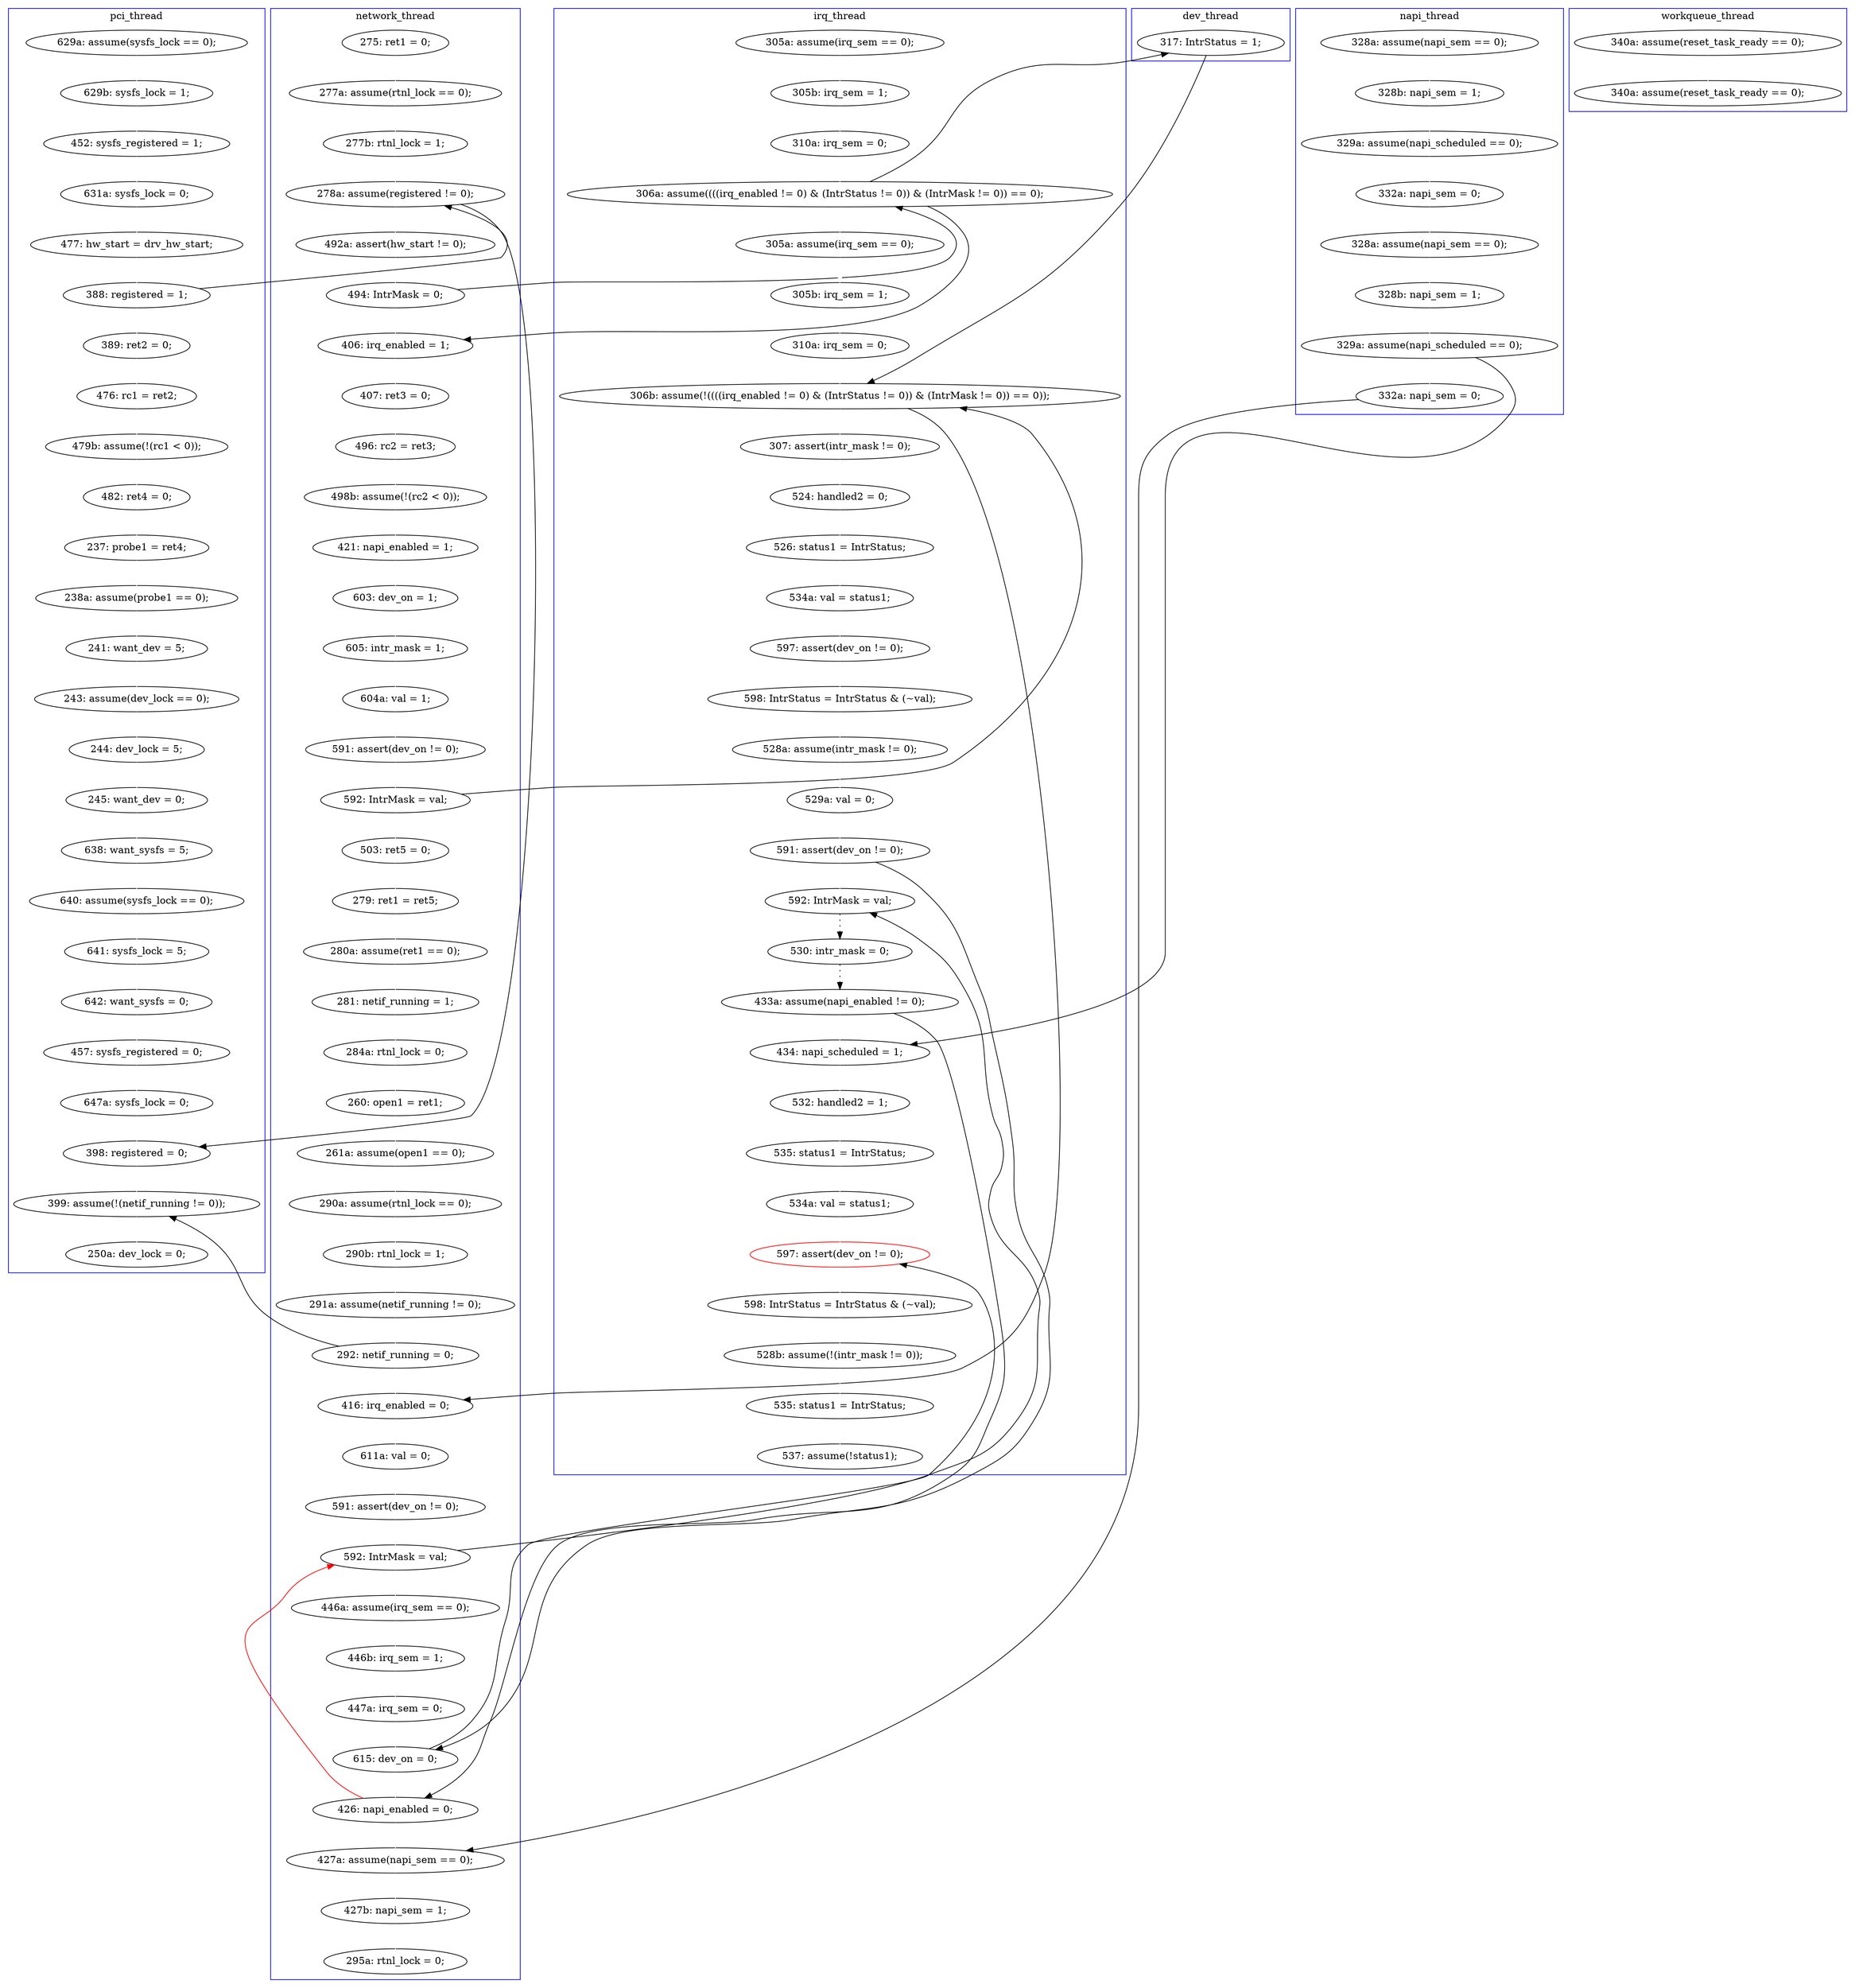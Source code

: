 digraph Counterexample {
	184 -> 206 [color = white, style = solid]
	183 -> 220 [color = black, style = solid, constraint = false]
	108 -> 109 [color = white, style = solid]
	234 -> 207 [color = red, style = solid, constraint = false]
	228 -> 230 [color = white, style = solid]
	91 -> 165 [color = white, style = solid]
	157 -> 158 [color = white, style = solid]
	179 -> 180 [color = white, style = solid]
	53 -> 56 [color = white, style = solid]
	193 -> 194 [color = white, style = solid]
	236 -> 238 [color = white, style = solid]
	142 -> 143 [color = white, style = solid]
	189 -> 191 [color = white, style = solid]
	160 -> 176 [color = black, style = solid, constraint = false]
	76 -> 108 [color = white, style = solid]
	219 -> 220 [color = white, style = solid]
	200 -> 209 [color = white, style = solid]
	158 -> 160 [color = white, style = solid]
	165 -> 179 [color = white, style = solid]
	248 -> 256 [color = white, style = solid]
	69 -> 235 [color = black, style = solid, constraint = false]
	95 -> 96 [color = white, style = solid]
	116 -> 120 [color = white, style = solid]
	83 -> 108 [color = black, style = solid, constraint = false]
	38 -> 39 [color = white, style = solid]
	120 -> 121 [color = white, style = solid]
	125 -> 136 [color = white, style = solid]
	62 -> 63 [color = white, style = solid]
	197 -> 198 [color = white, style = solid]
	200 -> 230 [color = black, style = solid, constraint = false]
	63 -> 64 [color = white, style = solid]
	113 -> 116 [color = white, style = solid]
	39 -> 69 [color = white, style = solid]
	80 -> 81 [color = white, style = solid]
	56 -> 57 [color = white, style = solid]
	203 -> 235 [color = white, style = solid]
	74 -> 76 [color = white, style = solid]
	183 -> 212 [color = white, style = solid]
	253 -> 261 [color = white, style = solid]
	160 -> 164 [color = white, style = solid]
	81 -> 83 [color = white, style = solid]
	79 -> 80 [color = white, style = solid]
	191 -> 193 [color = white, style = solid]
	206 -> 207 [color = white, style = solid]
	141 -> 142 [color = white, style = solid]
	194 -> 197 [color = white, style = solid]
	136 -> 137 [color = white, style = solid]
	129 -> 188 [color = white, style = solid]
	46 -> 51 [color = white, style = solid]
	125 -> 160 [color = black, style = solid, constraint = false]
	164 -> 187 [color = white, style = solid]
	219 -> 234 [color = black, style = solid, constraint = false]
	34 -> 42 [color = white, style = solid]
	162 -> 167 [color = white, style = solid]
	207 -> 209 [color = black, style = solid, constraint = false]
	76 -> 83 [color = black, style = solid, constraint = false]
	161 -> 162 [color = white, style = solid]
	69 -> 74 [color = white, style = solid]
	102 -> 160 [color = black, style = solid, constraint = false]
	137 -> 140 [color = white, style = solid]
	96 -> 97 [color = white, style = solid]
	156 -> 157 [color = white, style = solid]
	58 -> 61 [color = white, style = solid]
	52 -> 53 [color = white, style = solid]
	220 -> 223 [color = white, style = solid]
	230 -> 240 [color = black, style = solid, constraint = false]
	134 -> 203 [color = white, style = solid]
	146 -> 161 [color = white, style = solid]
	83 -> 156 [color = white, style = solid]
	240 -> 242 [color = white, style = solid]
	256 -> 257 [color = white, style = solid]
	198 -> 200 [color = white, style = solid]
	246 -> 250 [color = white, style = solid]
	65 -> 94 [color = white, style = solid]
	180 -> 183 [color = white, style = solid]
	209 -> 213 [color = black, style = dotted]
	207 -> 226 [color = white, style = solid]
	94 -> 95 [color = white, style = solid]
	83 -> 102 [color = black, style = solid, constraint = false]
	61 -> 62 [color = white, style = solid]
	234 -> 245 [color = white, style = solid]
	223 -> 236 [color = white, style = solid]
	176 -> 184 [color = white, style = solid]
	51 -> 69 [color = black, style = solid, constraint = false]
	42 -> 44 [color = white, style = solid]
	171 -> 253 [color = black, style = solid, constraint = false]
	122 -> 124 [color = white, style = solid]
	89 -> 91 [color = white, style = solid]
	51 -> 52 [color = white, style = solid]
	97 -> 134 [color = white, style = solid]
	238 -> 240 [color = white, style = solid]
	88 -> 89 [color = white, style = solid]
	110 -> 113 [color = white, style = solid]
	57 -> 58 [color = white, style = solid]
	64 -> 65 [color = white, style = solid]
	212 -> 245 [color = black, style = solid, constraint = false]
	171 -> 176 [color = white, style = solid]
	44 -> 46 [color = white, style = solid]
	121 -> 122 [color = white, style = solid]
	140 -> 141 [color = white, style = solid]
	245 -> 246 [color = white, style = solid]
	167 -> 171 [color = white, style = solid]
	124 -> 125 [color = white, style = solid]
	36 -> 38 [color = white, style = solid]
	242 -> 248 [color = white, style = solid]
	235 -> 253 [color = white, style = solid]
	227 -> 228 [color = white, style = solid]
	226 -> 227 [color = white, style = solid]
	187 -> 189 [color = white, style = solid]
	213 -> 219 [color = black, style = dotted]
	109 -> 110 [color = white, style = solid]
	33 -> 34 [color = white, style = solid]
	143 -> 146 [color = white, style = solid]
	230 -> 234 [color = white, style = solid]
	subgraph cluster5 {
		label = workqueue_thread
		color = blue
		188  [label = "340a: assume(reset_task_ready == 0);"]
		129  [label = "340a: assume(reset_task_ready == 0);"]
	}
	subgraph cluster4 {
		label = napi_thread
		color = blue
		91  [label = "329a: assume(napi_scheduled == 0);"]
		180  [label = "328b: napi_sem = 1;"]
		165  [label = "332a: napi_sem = 0;"]
		89  [label = "328b: napi_sem = 1;"]
		88  [label = "328a: assume(napi_sem == 0);"]
		212  [label = "332a: napi_sem = 0;"]
		179  [label = "328a: assume(napi_sem == 0);"]
		183  [label = "329a: assume(napi_scheduled == 0);"]
	}
	subgraph cluster7 {
		label = dev_thread
		color = blue
		102  [label = "317: IntrStatus = 1;"]
	}
	subgraph cluster2 {
		label = network_thread
		color = blue
		108  [label = "406: irq_enabled = 1;"]
		142  [label = "284a: rtnl_lock = 0;"]
		136  [label = "503: ret5 = 0;"]
		162  [label = "290b: rtnl_lock = 1;"]
		206  [label = "591: assert(dev_on != 0);"]
		39  [label = "277b: rtnl_lock = 1;"]
		146  [label = "261a: assume(open1 == 0);"]
		167  [label = "291a: assume(netif_running != 0);"]
		109  [label = "407: ret3 = 0;"]
		116  [label = "421: napi_enabled = 1;"]
		124  [label = "591: assert(dev_on != 0);"]
		228  [label = "447a: irq_sem = 0;"]
		171  [label = "292: netif_running = 0;"]
		245  [label = "427a: assume(napi_sem == 0);"]
		246  [label = "427b: napi_sem = 1;"]
		227  [label = "446b: irq_sem = 1;"]
		38  [label = "277a: assume(rtnl_lock == 0);"]
		140  [label = "280a: assume(ret1 == 0);"]
		76  [label = "494: IntrMask = 0;"]
		137  [label = "279: ret1 = ret5;"]
		69  [label = "278a: assume(registered != 0);"]
		143  [label = "260: open1 = ret1;"]
		120  [label = "603: dev_on = 1;"]
		250  [label = "295a: rtnl_lock = 0;"]
		226  [label = "446a: assume(irq_sem == 0);"]
		74  [label = "492a: assert(hw_start != 0);"]
		184  [label = "611a: val = 0;"]
		36  [label = "275: ret1 = 0;"]
		141  [label = "281: netif_running = 1;"]
		176  [label = "416: irq_enabled = 0;"]
		121  [label = "605: intr_mask = 1;"]
		207  [label = "592: IntrMask = val;"]
		122  [label = "604a: val = 1;"]
		113  [label = "498b: assume(!(rc2 < 0));"]
		161  [label = "290a: assume(rtnl_lock == 0);"]
		110  [label = "496: rc2 = ret3;"]
		230  [label = "615: dev_on = 0;"]
		125  [label = "592: IntrMask = val;"]
		234  [label = "426: napi_enabled = 0;"]
	}
	subgraph cluster3 {
		label = irq_thread
		color = blue
		220  [label = "434: napi_scheduled = 1;"]
		236  [label = "535: status1 = IntrStatus;"]
		213  [label = "530: intr_mask = 0;"]
		240  [label = "597: assert(dev_on != 0);", color = red]
		81  [label = "310a: irq_sem = 0;"]
		83  [label = "306a: assume((((irq_enabled != 0) & (IntrStatus != 0)) & (IntrMask != 0)) == 0);"]
		223  [label = "532: handled2 = 1;"]
		187  [label = "524: handled2 = 0;"]
		191  [label = "534a: val = status1;"]
		257  [label = "537: assume(!status1);"]
		193  [label = "597: assert(dev_on != 0);"]
		197  [label = "528a: assume(intr_mask != 0);"]
		79  [label = "305a: assume(irq_sem == 0);"]
		219  [label = "433a: assume(napi_enabled != 0);"]
		158  [label = "310a: irq_sem = 0;"]
		209  [label = "592: IntrMask = val;"]
		200  [label = "591: assert(dev_on != 0);"]
		194  [label = "598: IntrStatus = IntrStatus & (~val);"]
		189  [label = "526: status1 = IntrStatus;"]
		157  [label = "305b: irq_sem = 1;"]
		238  [label = "534a: val = status1;"]
		256  [label = "535: status1 = IntrStatus;"]
		248  [label = "528b: assume(!(intr_mask != 0));"]
		198  [label = "529a: val = 0;"]
		160  [label = "306b: assume(!((((irq_enabled != 0) & (IntrStatus != 0)) & (IntrMask != 0)) == 0));"]
		156  [label = "305a: assume(irq_sem == 0);"]
		80  [label = "305b: irq_sem = 1;"]
		242  [label = "598: IntrStatus = IntrStatus & (~val);"]
		164  [label = "307: assert(intr_mask != 0);"]
	}
	subgraph cluster1 {
		label = pci_thread
		color = blue
		51  [label = "388: registered = 1;"]
		64  [label = "244: dev_lock = 5;"]
		57  [label = "482: ret4 = 0;"]
		95  [label = "640: assume(sysfs_lock == 0);"]
		96  [label = "641: sysfs_lock = 5;"]
		46  [label = "477: hw_start = drv_hw_start;"]
		261  [label = "250a: dev_lock = 0;"]
		34  [label = "629b: sysfs_lock = 1;"]
		61  [label = "238a: assume(probe1 == 0);"]
		203  [label = "647a: sysfs_lock = 0;"]
		94  [label = "638: want_sysfs = 5;"]
		65  [label = "245: want_dev = 0;"]
		63  [label = "243: assume(dev_lock == 0);"]
		44  [label = "631a: sysfs_lock = 0;"]
		134  [label = "457: sysfs_registered = 0;"]
		56  [label = "479b: assume(!(rc1 < 0));"]
		52  [label = "389: ret2 = 0;"]
		62  [label = "241: want_dev = 5;"]
		53  [label = "476: rc1 = ret2;"]
		33  [label = "629a: assume(sysfs_lock == 0);"]
		253  [label = "399: assume(!(netif_running != 0));"]
		58  [label = "237: probe1 = ret4;"]
		235  [label = "398: registered = 0;"]
		97  [label = "642: want_sysfs = 0;"]
		42  [label = "452: sysfs_registered = 1;"]
	}
}
